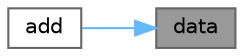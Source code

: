 digraph "data"
{
 // INTERACTIVE_SVG=YES
 // LATEX_PDF_SIZE
  bgcolor="transparent";
  edge [fontname=Helvetica,fontsize=10,labelfontname=Helvetica,labelfontsize=10];
  node [fontname=Helvetica,fontsize=10,shape=box,height=0.2,width=0.4];
  rankdir="RL";
  Node1 [label="data",height=0.2,width=0.4,color="gray40", fillcolor="grey60", style="filled", fontcolor="black",tooltip="Returns the data."];
  Node1 -> Node2 [dir="back",color="steelblue1",style="solid"];
  Node2 [label="add",height=0.2,width=0.4,color="grey40", fillcolor="white", style="filled",URL="$classore_1_1data_1_1_in_memory_report.html#a49946887f68b96cc532c8978e9401aea",tooltip=" "];
}
